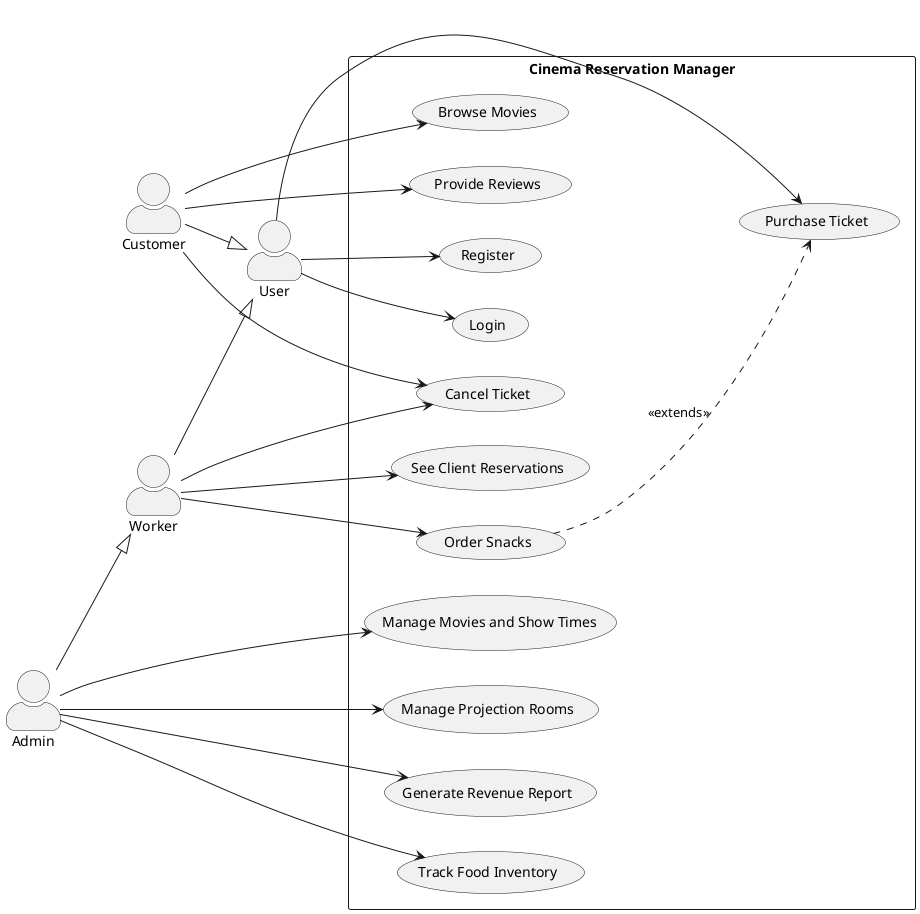 @startuml
skinparam actorStyle awesome
left to right direction

actor User
actor Customer
actor Worker
actor Admin

Customer --|> User
Worker --|> User
Admin --|> Worker

rectangle "Cinema Reservation Manager" {
    (Register) as UC1
    (Login) as UC2
    (Browse Movies) as UC3
    (Purchase Ticket) as UC4
    (Order Snacks) as UC5
    (Cancel Ticket) as UC6
    (Provide Reviews) as UC7
    (See Client Reservations) as UC8
    (Manage Movies and Show Times) as UC10
    (Manage Projection Rooms) as UC11
    (Generate Revenue Report) as UC12
    (Track Food Inventory) as UC13

    User --> UC1
    User --> UC2
    User --> UC4
    Customer --> UC6
    Customer --> UC7
    Customer --> UC3

    Worker --> UC6
    Worker --> UC8
    Worker --> UC5
    UC5 ..> UC4 : <<extends>>

    Admin --> UC10
    Admin --> UC11
    Admin --> UC12
    Admin --> UC13
}
@enduml